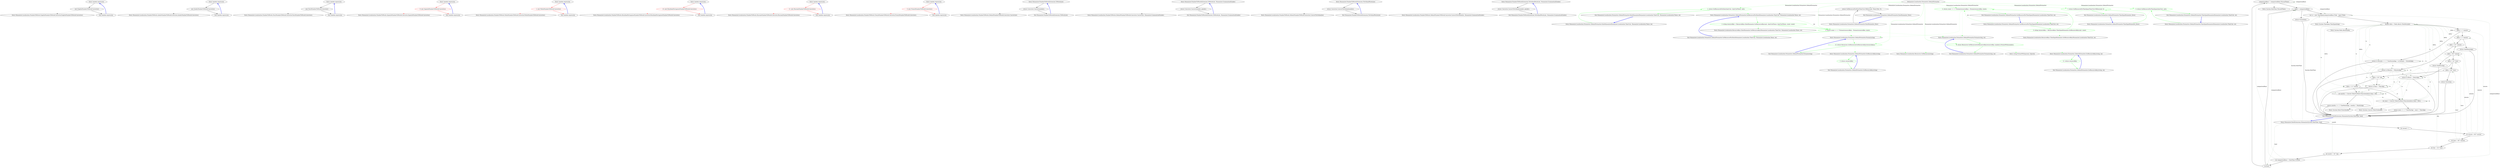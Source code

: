 digraph  {
n0 [cluster="lambda expression", label="Entry lambda expression", span="15-15"];
n1 [cluster="lambda expression", label="new EnglishNumberToWordsConverter()", span="15-15"];
n2 [cluster="lambda expression", label="Exit lambda expression", span="15-15"];
n3 [cluster="Humanizer.Localisation.NumberToWords.EnglishNumberToWordsConverter.EnglishNumberToWordsConverter()", label="Entry Humanizer.Localisation.NumberToWords.EnglishNumberToWordsConverter.EnglishNumberToWordsConverter()", span="5-5"];
n4 [cluster="lambda expression", label="Entry lambda expression", span="16-16"];
n5 [cluster="lambda expression", label="new ArabicNumberToWordsConverter()", span="16-16"];
n6 [cluster="lambda expression", label="Exit lambda expression", span="16-16"];
n7 [cluster="Humanizer.Localisation.NumberToWords.ArabicNumberToWordsConverter.ArabicNumberToWordsConverter()", label="Entry Humanizer.Localisation.NumberToWords.ArabicNumberToWordsConverter.ArabicNumberToWordsConverter()", span="4-4"];
n8 [cluster="lambda expression", label="Entry lambda expression", span="17-17"];
n9 [cluster="lambda expression", label="new FarsiNumberToWordsConverter()", span="17-17"];
n10 [cluster="lambda expression", label="Exit lambda expression", span="17-17"];
n11 [cluster="Humanizer.Localisation.NumberToWords.FarsiNumberToWordsConverter.FarsiNumberToWordsConverter()", label="Entry Humanizer.Localisation.NumberToWords.FarsiNumberToWordsConverter.FarsiNumberToWordsConverter()", span="5-5"];
n12 [cluster="lambda expression", label="Entry lambda expression", span="18-18"];
n13 [cluster="lambda expression", color=red, community=0, label="0: new SpanishNumberToWordsConverter()", span="18-18"];
n14 [cluster="lambda expression", label="Exit lambda expression", span="18-18"];
n15 [cluster="Humanizer.Localisation.NumberToWords.SpanishNumberToWordsConverter.SpanishNumberToWordsConverter()", label="Entry Humanizer.Localisation.NumberToWords.SpanishNumberToWordsConverter.SpanishNumberToWordsConverter()", span="5-5"];
n16 [cluster="lambda expression", label="Entry lambda expression", span="19-19"];
n17 [cluster="lambda expression", color=red, community=0, label="1: new PolishNumberToWordsConverter()", span="19-19"];
n18 [cluster="lambda expression", label="Exit lambda expression", span="19-19"];
n19 [cluster="Humanizer.Localisation.NumberToWords.PolishNumberToWordsConverter.PolishNumberToWordsConverter()", label="Entry Humanizer.Localisation.NumberToWords.PolishNumberToWordsConverter.PolishNumberToWordsConverter()", span="6-6"];
n20 [cluster="lambda expression", label="Entry lambda expression", span="20-20"];
n21 [cluster="lambda expression", color=red, community=0, label="13: new BrazilianPortugueseNumberToWordsConverter()", span="20-20"];
n22 [cluster="lambda expression", label="Exit lambda expression", span="20-20"];
n23 [cluster="Humanizer.Localisation.NumberToWords.BrazilianPortugueseNumberToWordsConverter.BrazilianPortugueseNumberToWordsConverter()", label="Entry Humanizer.Localisation.NumberToWords.BrazilianPortugueseNumberToWordsConverter.BrazilianPortugueseNumberToWordsConverter()", span="5-5"];
n24 [cluster="lambda expression", label="Entry lambda expression", span="21-21"];
n25 [cluster="lambda expression", color=red, community=0, label="11: new RussianNumberToWordsConverter()", span="21-21"];
n26 [cluster="lambda expression", label="Exit lambda expression", span="21-21"];
n27 [cluster="Humanizer.Localisation.NumberToWords.RussianNumberToWordsConverter.RussianNumberToWordsConverter()", label="Entry Humanizer.Localisation.NumberToWords.RussianNumberToWordsConverter.RussianNumberToWordsConverter()", span="5-5"];
n28 [cluster="lambda expression", label="Entry lambda expression", span="22-22"];
n29 [cluster="lambda expression", color=red, community=0, label="3: new FrenchNumberToWordsConverter()", span="22-22"];
n30 [cluster="lambda expression", label="Exit lambda expression", span="22-22"];
n31 [cluster="Humanizer.Localisation.NumberToWords.FrenchNumberToWordsConverter.FrenchNumberToWordsConverter()", label="Entry Humanizer.Localisation.NumberToWords.FrenchNumberToWordsConverter.FrenchNumberToWordsConverter()", span="5-5"];
n32 [cluster="Humanizer.NumberToWordsExtension.ToWords(int)", label="Entry Humanizer.NumberToWordsExtension.ToWords(int)", span="30-30"];
n33 [cluster="Humanizer.NumberToWordsExtension.ToWords(int)", label="return Converter.Convert(number);", span="32-32"];
n34 [cluster="Humanizer.NumberToWordsExtension.ToWords(int)", label="Exit Humanizer.NumberToWordsExtension.ToWords(int)", span="30-30"];
n35 [cluster="Humanizer.Localisation.NumberToWords.DefaultNumberToWordsConverter.Convert(int)", label="Entry Humanizer.Localisation.NumberToWords.DefaultNumberToWordsConverter.Convert(int)", span="22-22"];
n36 [cluster="Humanizer.NumberToWordsExtension.ToWords(int, Humanizer.GrammaticalGender)", label="Entry Humanizer.NumberToWordsExtension.ToWords(int, Humanizer.GrammaticalGender)", span="43-43"];
n37 [cluster="Humanizer.NumberToWordsExtension.ToWords(int, Humanizer.GrammaticalGender)", label="return Converter.Convert(number, gender);", span="45-45"];
n38 [cluster="Humanizer.NumberToWordsExtension.ToWords(int, Humanizer.GrammaticalGender)", label="Exit Humanizer.NumberToWordsExtension.ToWords(int, Humanizer.GrammaticalGender)", span="43-43"];
n39 [cluster="Humanizer.Localisation.NumberToWords.DefaultNumberToWordsConverter.Convert(int, Humanizer.GrammaticalGender)", label="Entry Humanizer.Localisation.NumberToWords.DefaultNumberToWordsConverter.Convert(int, Humanizer.GrammaticalGender)", span="12-12"];
n40 [cluster="Humanizer.NumberToWordsExtension.ToOrdinalWords(int)", label="Entry Humanizer.NumberToWordsExtension.ToOrdinalWords(int)", span="53-53"];
n41 [cluster="Humanizer.NumberToWordsExtension.ToOrdinalWords(int)", label="return Converter.ConvertToOrdinal(number);", span="55-55"];
n42 [cluster="Humanizer.NumberToWordsExtension.ToOrdinalWords(int)", label="Exit Humanizer.NumberToWordsExtension.ToOrdinalWords(int)", span="53-53"];
n43 [cluster="Humanizer.Localisation.NumberToWords.DefaultNumberToWordsConverter.ConvertToOrdinal(int)", label="Entry Humanizer.Localisation.NumberToWords.DefaultNumberToWordsConverter.ConvertToOrdinal(int)", span="45-45"];
n44 [cluster="Humanizer.NumberToWordsExtension.ToOrdinalWords(int, Humanizer.GrammaticalGender)", label="Entry Humanizer.NumberToWordsExtension.ToOrdinalWords(int, Humanizer.GrammaticalGender)", span="66-66"];
n45 [cluster="Humanizer.NumberToWordsExtension.ToOrdinalWords(int, Humanizer.GrammaticalGender)", label="return Converter.ConvertToOrdinal(number, gender);", span="68-68"];
n46 [cluster="Humanizer.NumberToWordsExtension.ToOrdinalWords(int, Humanizer.GrammaticalGender)", label="Exit Humanizer.NumberToWordsExtension.ToOrdinalWords(int, Humanizer.GrammaticalGender)", span="66-66"];
n47 [cluster="Humanizer.Localisation.NumberToWords.DefaultNumberToWordsConverter.ConvertToOrdinal(int, Humanizer.GrammaticalGender)", label="Entry Humanizer.Localisation.NumberToWords.DefaultNumberToWordsConverter.ConvertToOrdinal(int, Humanizer.GrammaticalGender)", span="35-35"];
d5 [cluster="Humanizer.Localisation.Formatters.DefaultFormatter.DateHumanize(Humanizer.Localisation.TimeUnit, Humanizer.Localisation.Tense, int)", color=green, community=0, label="1: return GetResourceForDate(timeUnit, timeUnitTense, unit);", span="18-18"];
d36 [label="Humanizer.Localisation.Formatters.DefaultFormatter", span=""];
d4 [cluster="Humanizer.Localisation.Formatters.DefaultFormatter.DateHumanize(Humanizer.Localisation.TimeUnit, Humanizer.Localisation.Tense, int)", label="Entry Humanizer.Localisation.Formatters.DefaultFormatter.DateHumanize(Humanizer.Localisation.TimeUnit, Humanizer.Localisation.Tense, int)", span="16-16"];
d6 [cluster="Humanizer.Localisation.Formatters.DefaultFormatter.DateHumanize(Humanizer.Localisation.TimeUnit, Humanizer.Localisation.Tense, int)", label="Exit Humanizer.Localisation.Formatters.DefaultFormatter.DateHumanize(Humanizer.Localisation.TimeUnit, Humanizer.Localisation.Tense, int)", span="16-16"];
d3 [cluster="Humanizer.Localisation.Formatters.DefaultFormatter.GetResourceForDate(Humanizer.Localisation.TimeUnit, Humanizer.Localisation.Tense, int)", label="Entry Humanizer.Localisation.Formatters.DefaultFormatter.GetResourceForDate(Humanizer.Localisation.TimeUnit, Humanizer.Localisation.Tense, int)", span="35-35"];
d8 [cluster="Humanizer.Localisation.Formatters.DefaultFormatter.TimeSpanHumanize_Zero()", color=green, community=0, label="7: return GetResourceForTimeSpan(TimeUnit.Millisecond, 0);", span="27-27"];
d7 [cluster="Humanizer.Localisation.Formatters.DefaultFormatter.TimeSpanHumanize_Zero()", label="Entry Humanizer.Localisation.Formatters.DefaultFormatter.TimeSpanHumanize_Zero()", span="25-25"];
d9 [cluster="Humanizer.Localisation.Formatters.DefaultFormatter.TimeSpanHumanize_Zero()", label="Exit Humanizer.Localisation.Formatters.DefaultFormatter.TimeSpanHumanize_Zero()", span="25-25"];
d10 [cluster="Humanizer.Localisation.Formatters.DefaultFormatter.GetResourceForTimeSpan(Humanizer.Localisation.TimeUnit, int)", label="Entry Humanizer.Localisation.Formatters.DefaultFormatter.GetResourceForTimeSpan(Humanizer.Localisation.TimeUnit, int)", span="41-41"];
d12 [cluster="Humanizer.Localisation.Formatters.DefaultFormatter.TimeSpanHumanize(Humanizer.Localisation.TimeUnit, int)", color=green, community=0, label="5: return GetResourceForTimeSpan(timeUnit, unit);", span="32-32"];
d11 [cluster="Humanizer.Localisation.Formatters.DefaultFormatter.TimeSpanHumanize(Humanizer.Localisation.TimeUnit, int)", label="Entry Humanizer.Localisation.Formatters.DefaultFormatter.TimeSpanHumanize(Humanizer.Localisation.TimeUnit, int)", span="30-30"];
d13 [cluster="Humanizer.Localisation.Formatters.DefaultFormatter.TimeSpanHumanize(Humanizer.Localisation.TimeUnit, int)", label="Exit Humanizer.Localisation.Formatters.DefaultFormatter.TimeSpanHumanize(Humanizer.Localisation.TimeUnit, int)", span="30-30"];
d14 [cluster="Humanizer.Localisation.Formatters.DefaultFormatter.GetResourceForDate(Humanizer.Localisation.TimeUnit, Humanizer.Localisation.Tense, int)", color=green, community=0, label="2: string resourceKey = ResourceKeys.DateHumanize.GetResourceKey(unit, timeUnitTense: timeUnitTense, count: count)", span="37-37"];
d15 [cluster="Humanizer.Localisation.Formatters.DefaultFormatter.GetResourceForDate(Humanizer.Localisation.TimeUnit, Humanizer.Localisation.Tense, int)", color=green, community=0, label="5: return count == 1 ? Format(resourceKey) : Format(resourceKey, count);", span="38-38"];
d17 [cluster="Humanizer.Localisation.ResourceKeys.DateHumanize.GetResourceKey(Humanizer.Localisation.TimeUnit, Humanizer.Localisation.Tense, int)", label="Entry Humanizer.Localisation.ResourceKeys.DateHumanize.GetResourceKey(Humanizer.Localisation.TimeUnit, Humanizer.Localisation.Tense, int)", span="27-27"];
d16 [cluster="Humanizer.Localisation.Formatters.DefaultFormatter.GetResourceForDate(Humanizer.Localisation.TimeUnit, Humanizer.Localisation.Tense, int)", label="Exit Humanizer.Localisation.Formatters.DefaultFormatter.GetResourceForDate(Humanizer.Localisation.TimeUnit, Humanizer.Localisation.Tense, int)", span="35-35"];
d18 [cluster="Humanizer.Localisation.Formatters.DefaultFormatter.Format(string)", label="Entry Humanizer.Localisation.Formatters.DefaultFormatter.Format(string)", span="47-47"];
d19 [cluster="Humanizer.Localisation.Formatters.DefaultFormatter.Format(string, int)", label="Entry Humanizer.Localisation.Formatters.DefaultFormatter.Format(string, int)", span="52-52"];
d20 [cluster="Humanizer.Localisation.Formatters.DefaultFormatter.GetResourceForTimeSpan(Humanizer.Localisation.TimeUnit, int)", color=green, community=0, label="3: string resourceKey = ResourceKeys.TimeSpanHumanize.GetResourceKey(unit, count)", span="43-43"];
d21 [cluster="Humanizer.Localisation.Formatters.DefaultFormatter.GetResourceForTimeSpan(Humanizer.Localisation.TimeUnit, int)", color=green, community=0, label="5: return count == 1 ? Format(resourceKey) : Format(resourceKey, count);", span="44-44"];
d23 [cluster="Humanizer.Localisation.ResourceKeys.TimeSpanHumanize.GetResourceKey(Humanizer.Localisation.TimeUnit, int)", label="Entry Humanizer.Localisation.ResourceKeys.TimeSpanHumanize.GetResourceKey(Humanizer.Localisation.TimeUnit, int)", span="19-19"];
d22 [cluster="Humanizer.Localisation.Formatters.DefaultFormatter.GetResourceForTimeSpan(Humanizer.Localisation.TimeUnit, int)", label="Exit Humanizer.Localisation.Formatters.DefaultFormatter.GetResourceForTimeSpan(Humanizer.Localisation.TimeUnit, int)", span="41-41"];
d24 [cluster="Humanizer.Localisation.Formatters.DefaultFormatter.Format(string)", color=green, community=0, label="13: return Resources.GetResource(GetResourceKey(resourceKey));", span="49-49"];
d25 [cluster="Humanizer.Localisation.Formatters.DefaultFormatter.Format(string)", label="Exit Humanizer.Localisation.Formatters.DefaultFormatter.Format(string)", span="47-47"];
d26 [cluster="Humanizer.Localisation.Formatters.DefaultFormatter.GetResourceKey(string)", label="Entry Humanizer.Localisation.Formatters.DefaultFormatter.GetResourceKey(string)", span="62-62"];
d27 [cluster="Humanizer.Localisation.Resources.GetResource(string)", label="Entry Humanizer.Localisation.Resources.GetResource(string)", span="16-16"];
d28 [cluster="Humanizer.Localisation.Formatters.DefaultFormatter.Format(string, int)", color=green, community=0, label="8: return Resources.GetResource(GetResourceKey(resourceKey, number)).FormatWith(number);", span="54-54"];
d29 [cluster="Humanizer.Localisation.Formatters.DefaultFormatter.Format(string, int)", label="Exit Humanizer.Localisation.Formatters.DefaultFormatter.Format(string, int)", span="52-52"];
d30 [cluster="Humanizer.Localisation.Formatters.DefaultFormatter.GetResourceKey(string, int)", label="Entry Humanizer.Localisation.Formatters.DefaultFormatter.GetResourceKey(string, int)", span="57-57"];
d31 [cluster="string.FormatWith(params object[])", label="Entry string.FormatWith(params object[])", span="15-15"];
d32 [cluster="Humanizer.Localisation.Formatters.DefaultFormatter.GetResourceKey(string, int)", color=green, community=0, label="11: return resourceKey;", span="59-59"];
d33 [cluster="Humanizer.Localisation.Formatters.DefaultFormatter.GetResourceKey(string, int)", label="Exit Humanizer.Localisation.Formatters.DefaultFormatter.GetResourceKey(string, int)", span="57-57"];
d34 [cluster="Humanizer.Localisation.Formatters.DefaultFormatter.GetResourceKey(string)", color=green, community=0, label="2: return resourceKey;", span="64-64"];
d35 [cluster="Humanizer.Localisation.Formatters.DefaultFormatter.GetResourceKey(string)", label="Exit Humanizer.Localisation.Formatters.DefaultFormatter.GetResourceKey(string)", span="62-62"];
d1 [cluster="Humanizer.Localisation.Formatters.DefaultFormatter.DateHumanize_Now()", label="return GetResourceForDate(TimeUnit.Millisecond, Tense.Past, 0);", span="13-13"];
d0 [cluster="Humanizer.Localisation.Formatters.DefaultFormatter.DateHumanize_Now()", label="Entry Humanizer.Localisation.Formatters.DefaultFormatter.DateHumanize_Now()", span="11-11"];
d2 [cluster="Humanizer.Localisation.Formatters.DefaultFormatter.DateHumanize_Now()", label="Exit Humanizer.Localisation.Formatters.DefaultFormatter.DateHumanize_Now()", span="11-11"];
m2_33 [cluster="System.DateTime.ToLocalTime()", file="TimeSpanTests.cs", label="Entry System.DateTime.ToLocalTime()", span="0-0"];
m2_34 [cluster="System.TimeSpan.TimeSpan(long)", file="TimeSpanTests.cs", label="Entry System.TimeSpan.TimeSpan(long)", span="0-0"];
m2_35 [cluster="System.Math.Abs(double)", file="TimeSpanTests.cs", label="Entry System.Math.Abs(double)", span="0-0"];
m2_0 [cluster="Humanizer.DateExtensions.Humanize(System.DateTime, bool)", file="TimeSpanTests.cs", label="Entry Humanizer.DateExtensions.Humanize(System.DateTime, bool)", span="46-46"];
m2_1 [cluster="Humanizer.DateExtensions.Humanize(System.DateTime, bool)", file="TimeSpanTests.cs", label="int second = 1", span="48-48"];
m2_7 [cluster="Humanizer.DateExtensions.Humanize(System.DateTime, bool)", file="TimeSpanTests.cs", label="!utcDate", span="55-55"];
m2_9 [cluster="Humanizer.DateExtensions.Humanize(System.DateTime, bool)", file="TimeSpanTests.cs", label="input > comparisonBase", span="58-58"];
m2_11 [cluster="Humanizer.DateExtensions.Humanize(System.DateTime, bool)", file="TimeSpanTests.cs", label="var ts = new TimeSpan(comparisonBase.Ticks - input.Ticks)", span="61-61"];
m2_2 [cluster="Humanizer.DateExtensions.Humanize(System.DateTime, bool)", file="TimeSpanTests.cs", label="int minute = 60 * second", span="49-49"];
m2_3 [cluster="Humanizer.DateExtensions.Humanize(System.DateTime, bool)", file="TimeSpanTests.cs", label="int hour = 60 * minute", span="50-50"];
m2_13 [cluster="Humanizer.DateExtensions.Humanize(System.DateTime, bool)", file="TimeSpanTests.cs", label="delta < 1 * minute", span="64-64"];
m2_15 [cluster="Humanizer.DateExtensions.Humanize(System.DateTime, bool)", file="TimeSpanTests.cs", label="delta < 2 * minute", span="67-67"];
m2_17 [cluster="Humanizer.DateExtensions.Humanize(System.DateTime, bool)", file="TimeSpanTests.cs", label="delta < 45 * minute", span="70-70"];
m2_19 [cluster="Humanizer.DateExtensions.Humanize(System.DateTime, bool)", file="TimeSpanTests.cs", label="delta < 90 * minute", span="73-73"];
m2_4 [cluster="Humanizer.DateExtensions.Humanize(System.DateTime, bool)", file="TimeSpanTests.cs", label="int day = 24 * hour", span="51-51"];
m2_21 [cluster="Humanizer.DateExtensions.Humanize(System.DateTime, bool)", file="TimeSpanTests.cs", label="delta < 24 * hour", span="76-76"];
m2_23 [cluster="Humanizer.DateExtensions.Humanize(System.DateTime, bool)", file="TimeSpanTests.cs", label="delta < 48 * hour", span="79-79"];
m2_5 [cluster="Humanizer.DateExtensions.Humanize(System.DateTime, bool)", file="TimeSpanTests.cs", label="int month = 30 * day", span="52-52"];
m2_25 [cluster="Humanizer.DateExtensions.Humanize(System.DateTime, bool)", file="TimeSpanTests.cs", label="delta < 30 * day", span="82-82"];
m2_6 [cluster="Humanizer.DateExtensions.Humanize(System.DateTime, bool)", file="TimeSpanTests.cs", label="var comparisonBase = DateTime.UtcNow", span="54-54"];
m2_27 [cluster="Humanizer.DateExtensions.Humanize(System.DateTime, bool)", file="TimeSpanTests.cs", label="delta < 12 * month", span="85-85"];
m2_8 [cluster="Humanizer.DateExtensions.Humanize(System.DateTime, bool)", file="TimeSpanTests.cs", label="comparisonBase = comparisonBase.ToLocalTime()", span="56-56"];
m2_10 [cluster="Humanizer.DateExtensions.Humanize(System.DateTime, bool)", file="TimeSpanTests.cs", label="return FutureDate;", span="59-59"];
m2_12 [cluster="Humanizer.DateExtensions.Humanize(System.DateTime, bool)", file="TimeSpanTests.cs", label="double delta = Math.Abs(ts.TotalSeconds)", span="62-62"];
m2_14 [cluster="Humanizer.DateExtensions.Humanize(System.DateTime, bool)", file="TimeSpanTests.cs", label="return ts.Seconds == 1 ? OneSecondAgo : ts.Seconds + SecondsAgo;", span="65-65"];
m2_18 [cluster="Humanizer.DateExtensions.Humanize(System.DateTime, bool)", file="TimeSpanTests.cs", label="return ts.Minutes + MinutesAgo;", span="71-71"];
m2_22 [cluster="Humanizer.DateExtensions.Humanize(System.DateTime, bool)", file="TimeSpanTests.cs", label="return ts.Hours + HoursAgo;", span="77-77"];
m2_26 [cluster="Humanizer.DateExtensions.Humanize(System.DateTime, bool)", file="TimeSpanTests.cs", label="return ts.Days + DaysAgo;", span="83-83"];
m2_28 [cluster="Humanizer.DateExtensions.Humanize(System.DateTime, bool)", file="TimeSpanTests.cs", label="int months = Convert.ToInt32(Math.Floor((double)ts.Days / 30))", span="87-87"];
m2_30 [cluster="Humanizer.DateExtensions.Humanize(System.DateTime, bool)", file="TimeSpanTests.cs", label="int years = Convert.ToInt32(Math.Floor((double)ts.Days / 365))", span="91-91"];
m2_16 [cluster="Humanizer.DateExtensions.Humanize(System.DateTime, bool)", file="TimeSpanTests.cs", label="return OneMinuteAgo;", span="68-68"];
m2_20 [cluster="Humanizer.DateExtensions.Humanize(System.DateTime, bool)", file="TimeSpanTests.cs", label="return OneHourAgo;", span="74-74"];
m2_24 [cluster="Humanizer.DateExtensions.Humanize(System.DateTime, bool)", file="TimeSpanTests.cs", label="return Yesterday;", span="80-80"];
m2_29 [cluster="Humanizer.DateExtensions.Humanize(System.DateTime, bool)", file="TimeSpanTests.cs", label="return months <= 1 ? OneMonthAgo : months + MonthsAgo;", span="88-88"];
m2_31 [cluster="Humanizer.DateExtensions.Humanize(System.DateTime, bool)", file="TimeSpanTests.cs", label="return years <= 1 ? OneYearAgo : years + YearsAgo;", span="92-92"];
m2_32 [cluster="Humanizer.DateExtensions.Humanize(System.DateTime, bool)", file="TimeSpanTests.cs", label="Exit Humanizer.DateExtensions.Humanize(System.DateTime, bool)", span="46-46"];
m2_37 [cluster="System.Convert.ToInt32(double)", file="TimeSpanTests.cs", label="Entry System.Convert.ToInt32(double)", span="0-0"];
m2_36 [cluster="System.Math.Floor(double)", file="TimeSpanTests.cs", label="Entry System.Math.Floor(double)", span="0-0"];
n0 -> n1  [key=0, style=solid];
n1 -> n2  [key=0, style=solid];
n1 -> n3  [key=2, style=dotted];
n2 -> n0  [color=blue, key=0, style=bold];
n4 -> n5  [key=0, style=solid];
n5 -> n6  [key=0, style=solid];
n5 -> n7  [key=2, style=dotted];
n6 -> n4  [color=blue, key=0, style=bold];
n8 -> n9  [key=0, style=solid];
n9 -> n10  [key=0, style=solid];
n9 -> n11  [key=2, style=dotted];
n10 -> n8  [color=blue, key=0, style=bold];
n12 -> n13  [color=red, key=0, style=solid];
n13 -> n14  [color=red, key=0, style=solid];
n13 -> n15  [color=red, key=2, style=dotted];
n14 -> n12  [color=blue, key=0, style=bold];
n16 -> n17  [color=red, key=0, style=solid];
n17 -> n18  [color=red, key=0, style=solid];
n17 -> n19  [color=red, key=2, style=dotted];
n18 -> n16  [color=blue, key=0, style=bold];
n20 -> n21  [color=red, key=0, style=solid];
n21 -> n22  [color=red, key=0, style=solid];
n21 -> n23  [color=red, key=2, style=dotted];
n22 -> n20  [color=blue, key=0, style=bold];
n24 -> n25  [color=red, key=0, style=solid];
n25 -> n26  [color=red, key=0, style=solid];
n25 -> n27  [color=red, key=2, style=dotted];
n26 -> n24  [color=blue, key=0, style=bold];
n28 -> n29  [color=red, key=0, style=solid];
n29 -> n30  [color=red, key=0, style=solid];
n29 -> n31  [color=red, key=2, style=dotted];
n30 -> n28  [color=blue, key=0, style=bold];
n32 -> n33  [key=0, style=solid];
n33 -> n34  [key=0, style=solid];
n33 -> n35  [key=2, style=dotted];
n34 -> n32  [color=blue, key=0, style=bold];
n36 -> n37  [key=0, style=solid];
n37 -> n38  [key=0, style=solid];
n37 -> n39  [key=2, style=dotted];
n38 -> n36  [color=blue, key=0, style=bold];
n40 -> n41  [key=0, style=solid];
n41 -> n42  [key=0, style=solid];
n41 -> n43  [key=2, style=dotted];
n42 -> n40  [color=blue, key=0, style=bold];
n44 -> n45  [key=0, style=solid];
n45 -> n46  [key=0, style=solid];
n45 -> n47  [key=2, style=dotted];
n46 -> n44  [color=blue, key=0, style=bold];
d5 -> d6  [color=green, key=0, style=solid];
d5 -> d3  [color=green, key=2, style=dotted];
d36 -> d5  [color=green, key=1, label="Humanizer.Localisation.Formatters.DefaultFormatter", style=dashed];
d36 -> d8  [color=green, key=1, label="Humanizer.Localisation.Formatters.DefaultFormatter", style=dashed];
d36 -> d12  [color=green, key=1, label="Humanizer.Localisation.Formatters.DefaultFormatter", style=dashed];
d36 -> d15  [color=green, key=1, label="Humanizer.Localisation.Formatters.DefaultFormatter", style=dashed];
d36 -> d21  [color=green, key=1, label="Humanizer.Localisation.Formatters.DefaultFormatter", style=dashed];
d36 -> d24  [color=green, key=1, label="Humanizer.Localisation.Formatters.DefaultFormatter", style=dashed];
d36 -> d28  [color=green, key=1, label="Humanizer.Localisation.Formatters.DefaultFormatter", style=dashed];
d36 -> d1  [color=darkseagreen4, key=1, label="Humanizer.Localisation.Formatters.DefaultFormatter", style=dashed];
d4 -> d5  [color=green, key=0, style=solid];
d6 -> d4  [color=blue, key=0, style=bold];
d3 -> d14  [color=green, key=0, style=solid];
d3 -> d15  [color=green, key=1, label=int, style=dashed];
d8 -> d9  [color=green, key=0, style=solid];
d8 -> d10  [color=green, key=2, style=dotted];
d7 -> d8  [color=green, key=0, style=solid];
d9 -> d7  [color=blue, key=0, style=bold];
d10 -> d20  [color=green, key=0, style=solid];
d10 -> d21  [color=green, key=1, label=int, style=dashed];
d12 -> d13  [color=green, key=0, style=solid];
d12 -> d10  [color=green, key=2, style=dotted];
d11 -> d12  [color=green, key=0, style=solid];
d13 -> d11  [color=blue, key=0, style=bold];
d14 -> d15  [color=green, key=0, style=solid];
d14 -> d17  [color=green, key=2, style=dotted];
d15 -> d16  [color=green, key=0, style=solid];
d15 -> d18  [color=green, key=2, style=dotted];
d15 -> d19  [color=green, key=2, style=dotted];
d16 -> d3  [color=blue, key=0, style=bold];
d18 -> d24  [color=green, key=0, style=solid];
d19 -> d28  [color=green, key=0, style=solid];
d20 -> d21  [color=green, key=0, style=solid];
d20 -> d23  [color=green, key=2, style=dotted];
d21 -> d22  [color=green, key=0, style=solid];
d21 -> d18  [color=green, key=2, style=dotted];
d21 -> d19  [color=green, key=2, style=dotted];
d22 -> d10  [color=blue, key=0, style=bold];
d24 -> d25  [color=green, key=0, style=solid];
d24 -> d26  [color=green, key=2, style=dotted];
d24 -> d27  [color=green, key=2, style=dotted];
d25 -> d18  [color=blue, key=0, style=bold];
d26 -> d34  [color=green, key=0, style=solid];
d28 -> d29  [color=green, key=0, style=solid];
d28 -> d30  [color=green, key=2, style=dotted];
d28 -> d27  [color=green, key=2, style=dotted];
d28 -> d31  [color=green, key=2, style=dotted];
d29 -> d19  [color=blue, key=0, style=bold];
d30 -> d32  [color=green, key=0, style=solid];
d32 -> d33  [color=green, key=0, style=solid];
d33 -> d30  [color=blue, key=0, style=bold];
d34 -> d35  [color=green, key=0, style=solid];
d35 -> d26  [color=blue, key=0, style=bold];
d1 -> d3  [key=2, style=dotted];
d1 -> d2  [key=0, style=solid];
d0 -> d1  [key=0, style=solid];
d2 -> d0  [color=blue, key=0, style=bold];
m2_0 -> m2_1  [key=0, style=solid];
m2_0 -> m2_7  [color=darkseagreen4, key=1, label=bool, style=dashed];
m2_0 -> m2_9  [color=darkseagreen4, key=1, label="System.DateTime", style=dashed];
m2_0 -> m2_11  [color=darkseagreen4, key=1, label="System.DateTime", style=dashed];
m2_1 -> m2_2  [key=0, style=solid];
m2_7 -> m2_8  [key=0, style=solid];
m2_7 -> m2_9  [key=0, style=solid];
m2_9 -> m2_10  [key=0, style=solid];
m2_9 -> m2_11  [key=0, style=solid];
m2_11 -> m2_12  [key=0, style=solid];
m2_11 -> m2_34  [key=2, style=dotted];
m2_2 -> m2_3  [key=0, style=solid];
m2_2 -> m2_13  [color=darkseagreen4, key=1, label=minute, style=dashed];
m2_2 -> m2_15  [color=darkseagreen4, key=1, label=minute, style=dashed];
m2_2 -> m2_17  [color=darkseagreen4, key=1, label=minute, style=dashed];
m2_2 -> m2_19  [color=darkseagreen4, key=1, label=minute, style=dashed];
m2_3 -> m2_4  [key=0, style=solid];
m2_3 -> m2_21  [color=darkseagreen4, key=1, label=hour, style=dashed];
m2_3 -> m2_23  [color=darkseagreen4, key=1, label=hour, style=dashed];
m2_13 -> m2_14  [key=0, style=solid];
m2_13 -> m2_15  [key=0, style=solid];
m2_15 -> m2_16  [key=0, style=solid];
m2_15 -> m2_17  [key=0, style=solid];
m2_17 -> m2_18  [key=0, style=solid];
m2_17 -> m2_19  [key=0, style=solid];
m2_19 -> m2_20  [key=0, style=solid];
m2_19 -> m2_21  [key=0, style=solid];
m2_4 -> m2_5  [key=0, style=solid];
m2_4 -> m2_25  [color=darkseagreen4, key=1, label=day, style=dashed];
m2_21 -> m2_22  [key=0, style=solid];
m2_21 -> m2_23  [key=0, style=solid];
m2_23 -> m2_24  [key=0, style=solid];
m2_23 -> m2_25  [key=0, style=solid];
m2_5 -> m2_6  [key=0, style=solid];
m2_5 -> m2_27  [color=darkseagreen4, key=1, label=month, style=dashed];
m2_25 -> m2_26  [key=0, style=solid];
m2_25 -> m2_27  [key=0, style=solid];
m2_6 -> m2_7  [key=0, style=solid];
m2_6 -> m2_8  [color=darkseagreen4, key=1, label=comparisonBase, style=dashed];
m2_6 -> m2_9  [color=darkseagreen4, key=1, label=comparisonBase, style=dashed];
m2_6 -> m2_11  [color=darkseagreen4, key=1, label=comparisonBase, style=dashed];
m2_27 -> m2_28  [key=0, style=solid];
m2_27 -> m2_30  [key=0, style=solid];
m2_8 -> m2_9  [key=0, style=solid];
m2_8 -> m2_33  [key=2, style=dotted];
m2_8 -> m2_8  [color=darkseagreen4, key=1, label=comparisonBase, style=dashed];
m2_8 -> m2_11  [color=darkseagreen4, key=1, label=comparisonBase, style=dashed];
m2_10 -> m2_32  [key=0, style=solid];
m2_12 -> m2_13  [key=0, style=solid];
m2_12 -> m2_35  [key=2, style=dotted];
m2_12 -> m2_12  [color=darkseagreen4, key=1, label=ts, style=dashed];
m2_12 -> m2_14  [color=darkseagreen4, key=1, label=ts, style=dashed];
m2_12 -> m2_15  [color=darkseagreen4, key=1, label=delta, style=dashed];
m2_12 -> m2_17  [color=darkseagreen4, key=1, label=delta, style=dashed];
m2_12 -> m2_18  [color=darkseagreen4, key=1, label=ts, style=dashed];
m2_12 -> m2_19  [color=darkseagreen4, key=1, label=delta, style=dashed];
m2_12 -> m2_21  [color=darkseagreen4, key=1, label=delta, style=dashed];
m2_12 -> m2_22  [color=darkseagreen4, key=1, label=ts, style=dashed];
m2_12 -> m2_23  [color=darkseagreen4, key=1, label=delta, style=dashed];
m2_12 -> m2_25  [color=darkseagreen4, key=1, label=delta, style=dashed];
m2_12 -> m2_26  [color=darkseagreen4, key=1, label=ts, style=dashed];
m2_12 -> m2_27  [color=darkseagreen4, key=1, label=delta, style=dashed];
m2_12 -> m2_28  [color=darkseagreen4, key=1, label=ts, style=dashed];
m2_12 -> m2_30  [color=darkseagreen4, key=1, label=ts, style=dashed];
m2_14 -> m2_32  [key=0, style=solid];
m2_14 -> m2_14  [color=darkseagreen4, key=1, label=ts, style=dashed];
m2_14 -> m2_18  [color=darkseagreen4, key=1, label=ts, style=dashed];
m2_14 -> m2_22  [color=darkseagreen4, key=1, label=ts, style=dashed];
m2_14 -> m2_26  [color=darkseagreen4, key=1, label=ts, style=dashed];
m2_14 -> m2_28  [color=darkseagreen4, key=1, label=ts, style=dashed];
m2_14 -> m2_30  [color=darkseagreen4, key=1, label=ts, style=dashed];
m2_18 -> m2_32  [key=0, style=solid];
m2_18 -> m2_18  [color=darkseagreen4, key=1, label=ts, style=dashed];
m2_18 -> m2_22  [color=darkseagreen4, key=1, label=ts, style=dashed];
m2_18 -> m2_26  [color=darkseagreen4, key=1, label=ts, style=dashed];
m2_18 -> m2_28  [color=darkseagreen4, key=1, label=ts, style=dashed];
m2_18 -> m2_30  [color=darkseagreen4, key=1, label=ts, style=dashed];
m2_22 -> m2_32  [key=0, style=solid];
m2_22 -> m2_22  [color=darkseagreen4, key=1, label=ts, style=dashed];
m2_22 -> m2_26  [color=darkseagreen4, key=1, label=ts, style=dashed];
m2_22 -> m2_28  [color=darkseagreen4, key=1, label=ts, style=dashed];
m2_22 -> m2_30  [color=darkseagreen4, key=1, label=ts, style=dashed];
m2_26 -> m2_32  [key=0, style=solid];
m2_26 -> m2_26  [color=darkseagreen4, key=1, label=ts, style=dashed];
m2_26 -> m2_28  [color=darkseagreen4, key=1, label=ts, style=dashed];
m2_26 -> m2_30  [color=darkseagreen4, key=1, label=ts, style=dashed];
m2_28 -> m2_29  [key=0, style=solid];
m2_28 -> m2_36  [key=2, style=dotted];
m2_28 -> m2_37  [key=2, style=dotted];
m2_28 -> m2_28  [color=darkseagreen4, key=1, label=ts, style=dashed];
m2_28 -> m2_30  [color=darkseagreen4, key=1, label=ts, style=dashed];
m2_30 -> m2_31  [key=0, style=solid];
m2_30 -> m2_36  [key=2, style=dotted];
m2_30 -> m2_37  [key=2, style=dotted];
m2_30 -> m2_30  [color=darkseagreen4, key=1, label=ts, style=dashed];
m2_16 -> m2_32  [key=0, style=solid];
m2_20 -> m2_32  [key=0, style=solid];
m2_24 -> m2_32  [key=0, style=solid];
m2_29 -> m2_32  [key=0, style=solid];
m2_31 -> m2_32  [key=0, style=solid];
m2_32 -> m2_0  [color=blue, key=0, style=bold];
}
